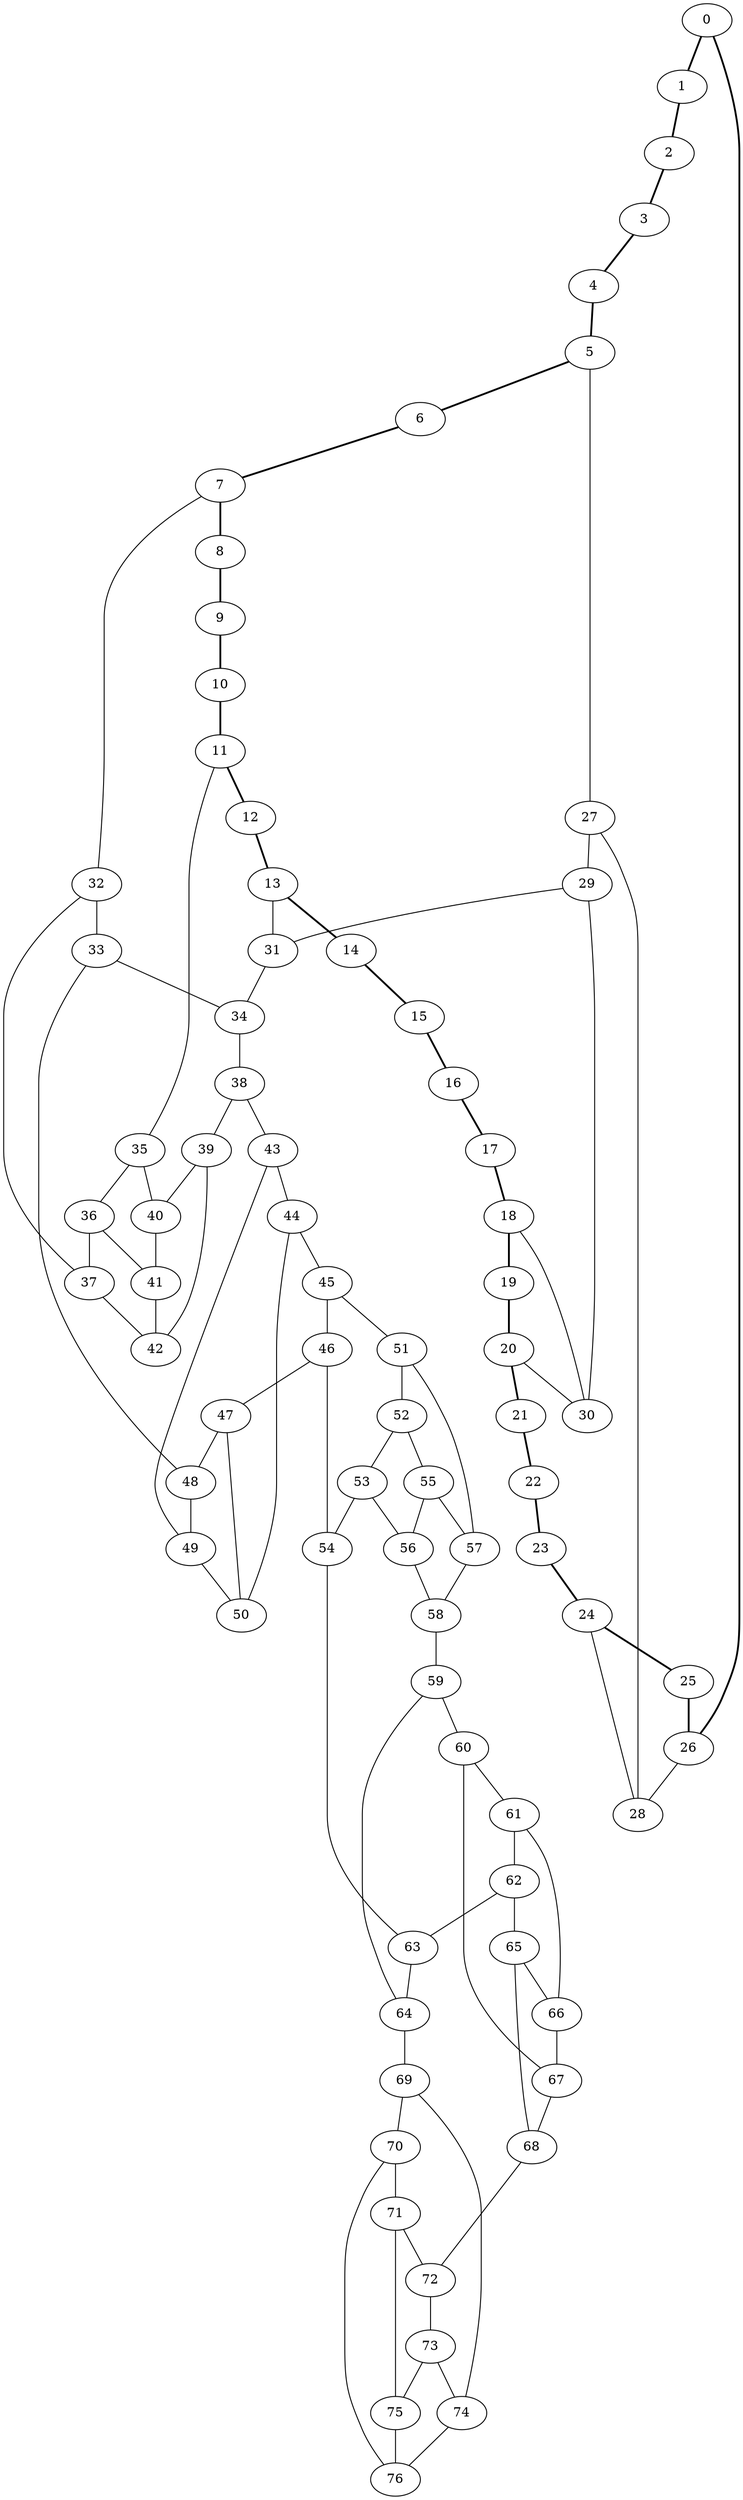 //Inside of this graph isn't 3-connected
graph G {
0 [ pos = " 13.00,0.00!" ];
0 -- 1[style=bold];
0 -- 26[style=bold];
1 [ pos = " 12.65,3.00!" ];
1 -- 2[style=bold];
2 [ pos = " 11.62,5.83!" ];
2 -- 3[style=bold];
3 [ pos = " 9.96,8.36!" ];
3 -- 4[style=bold];
4 [ pos = " 7.76,10.43!" ];
4 -- 5[style=bold];
5 [ pos = " 5.15,11.94!" ];
5 -- 6[style=bold];
5 -- 27;
6 [ pos = " 2.26,12.80!" ];
6 -- 7[style=bold];
7 [ pos = " -0.76,12.98!" ];
7 -- 8[style=bold];
7 -- 32;
8 [ pos = " -3.73,12.45!" ];
8 -- 9[style=bold];
9 [ pos = " -6.50,11.26!" ];
9 -- 10[style=bold];
10 [ pos = " -8.92,9.46!" ];
10 -- 11[style=bold];
11 [ pos = " -10.86,7.14!" ];
11 -- 12[style=bold];
11 -- 35;
12 [ pos = " -12.22,4.45!" ];
12 -- 13[style=bold];
13 [ pos = " -12.91,1.51!" ];
13 -- 14[style=bold];
13 -- 31;
14 [ pos = " -12.91,-1.51!" ];
14 -- 15[style=bold];
15 [ pos = " -12.22,-4.45!" ];
15 -- 16[style=bold];
16 [ pos = " -10.86,-7.14!" ];
16 -- 17[style=bold];
17 [ pos = " -8.92,-9.46!" ];
17 -- 18[style=bold];
18 [ pos = " -6.50,-11.26!" ];
18 -- 19[style=bold];
18 -- 30;
19 [ pos = " -3.73,-12.45!" ];
19 -- 20[style=bold];
20 [ pos = " -0.76,-12.98!" ];
20 -- 21[style=bold];
20 -- 30;
21 [ pos = " 2.26,-12.80!" ];
21 -- 22[style=bold];
22 [ pos = " 5.15,-11.94!" ];
22 -- 23[style=bold];
23 [ pos = " 7.76,-10.43!" ];
23 -- 24[style=bold];
24 [ pos = " 9.96,-8.36!" ];
24 -- 25[style=bold];
24 -- 28;
25 [ pos = " 11.62,-5.83!" ];
25 -- 26[style=bold];
26 [ pos = " 12.65,-3.00!" ];
26 -- 28;
27 -- 28;
27 -- 29;
29 -- 30;
29 -- 31;
31 -- 34;
32 -- 33;
32 -- 37;
33 -- 34;
33 -- 48;
34 -- 38;
35 -- 36;
35 -- 40;
36 -- 37;
36 -- 41;
37 -- 42;
38 -- 39;
38 -- 43;
39 -- 40;
39 -- 42;
40 -- 41;
41 -- 42;
43 -- 44;
43 -- 49;
44 -- 45;
44 -- 50;
45 -- 46;
45 -- 51;
46 -- 47;
46 -- 54;
47 -- 48;
47 -- 50;
48 -- 49;
49 -- 50;
51 -- 52;
51 -- 57;
52 -- 53;
52 -- 55;
53 -- 54;
53 -- 56;
54 -- 63;
55 -- 56;
55 -- 57;
56 -- 58;
57 -- 58;
58 -- 59;
59 -- 60;
59 -- 64;
60 -- 61;
60 -- 67;
61 -- 62;
61 -- 66;
62 -- 63;
62 -- 65;
63 -- 64;
64 -- 69;
65 -- 66;
65 -- 68;
66 -- 67;
67 -- 68;
68 -- 72;
69 -- 70;
69 -- 74;
70 -- 71;
70 -- 76;
71 -- 72;
71 -- 75;
72 -- 73;
73 -- 74;
73 -- 75;
74 -- 76;
75 -- 76;
}
